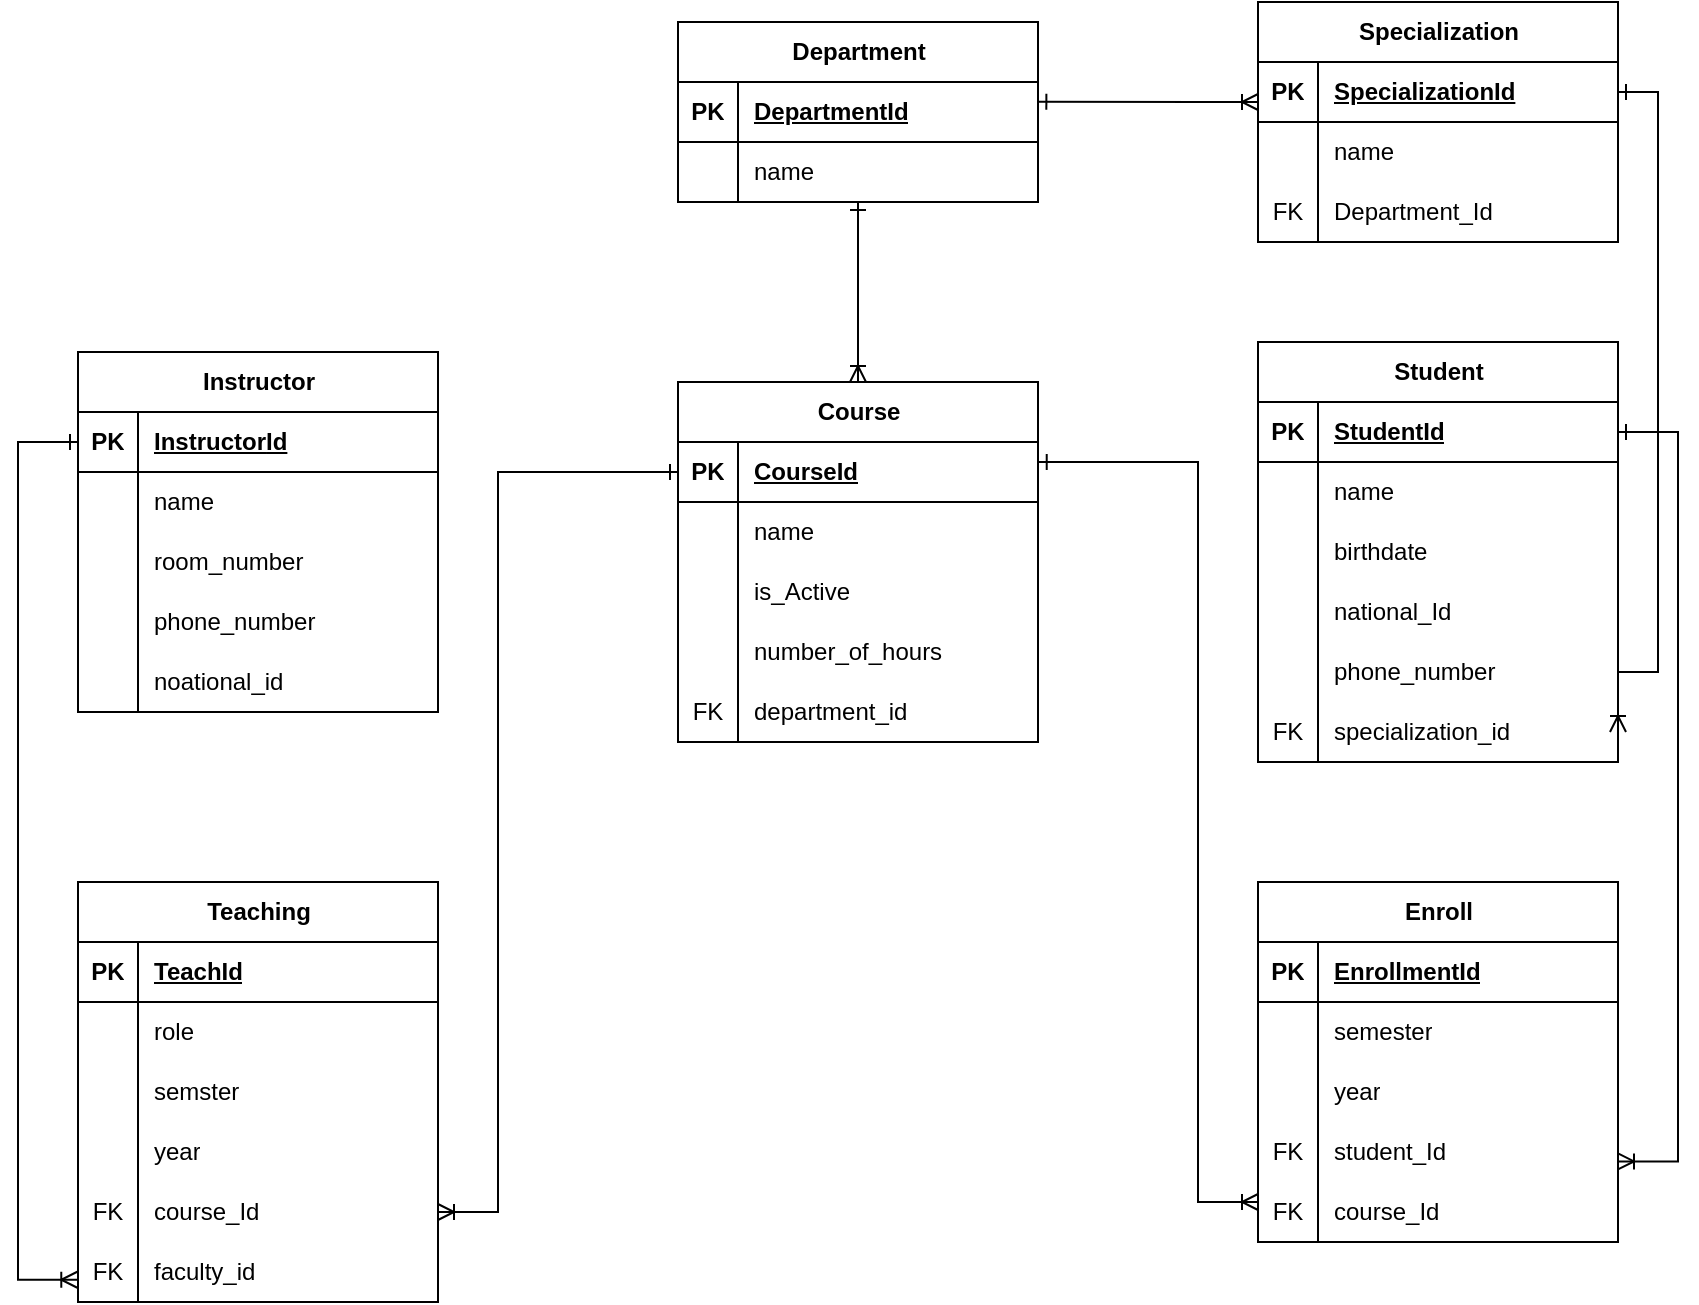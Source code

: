 <mxfile version="27.0.5">
  <diagram name="Page-1" id="rBROkAi0vfyYqYBS2A8p">
    <mxGraphModel dx="1216" dy="671" grid="1" gridSize="10" guides="1" tooltips="1" connect="1" arrows="1" fold="1" page="1" pageScale="1" pageWidth="850" pageHeight="1100" math="0" shadow="0">
      <root>
        <mxCell id="0" />
        <mxCell id="1" parent="0" />
        <mxCell id="4ojgtLmNH4YcGo_F7KrL-88" style="edgeStyle=orthogonalEdgeStyle;rounded=0;orthogonalLoop=1;jettySize=auto;html=1;endArrow=ERoneToMany;endFill=0;startArrow=ERone;startFill=0;exitX=1.002;exitY=0.333;exitDx=0;exitDy=0;exitPerimeter=0;" parent="1" source="4ojgtLmNH4YcGo_F7KrL-8" target="4ojgtLmNH4YcGo_F7KrL-84" edge="1">
          <mxGeometry relative="1" as="geometry">
            <Array as="points">
              <mxPoint x="600" y="340" />
              <mxPoint x="600" y="710" />
            </Array>
          </mxGeometry>
        </mxCell>
        <mxCell id="4ojgtLmNH4YcGo_F7KrL-7" value="Course" style="shape=table;startSize=30;container=1;collapsible=1;childLayout=tableLayout;fixedRows=1;rowLines=0;fontStyle=1;align=center;resizeLast=1;html=1;" parent="1" vertex="1">
          <mxGeometry x="340" y="300" width="180" height="180" as="geometry" />
        </mxCell>
        <mxCell id="4ojgtLmNH4YcGo_F7KrL-8" value="" style="shape=tableRow;horizontal=0;startSize=0;swimlaneHead=0;swimlaneBody=0;fillColor=none;collapsible=0;dropTarget=0;points=[[0,0.5],[1,0.5]];portConstraint=eastwest;top=0;left=0;right=0;bottom=1;" parent="4ojgtLmNH4YcGo_F7KrL-7" vertex="1">
          <mxGeometry y="30" width="180" height="30" as="geometry" />
        </mxCell>
        <mxCell id="4ojgtLmNH4YcGo_F7KrL-9" value="PK" style="shape=partialRectangle;connectable=0;fillColor=none;top=0;left=0;bottom=0;right=0;fontStyle=1;overflow=hidden;whiteSpace=wrap;html=1;" parent="4ojgtLmNH4YcGo_F7KrL-8" vertex="1">
          <mxGeometry width="30" height="30" as="geometry">
            <mxRectangle width="30" height="30" as="alternateBounds" />
          </mxGeometry>
        </mxCell>
        <mxCell id="4ojgtLmNH4YcGo_F7KrL-10" value="CourseId" style="shape=partialRectangle;connectable=0;fillColor=none;top=0;left=0;bottom=0;right=0;align=left;spacingLeft=6;fontStyle=5;overflow=hidden;whiteSpace=wrap;html=1;" parent="4ojgtLmNH4YcGo_F7KrL-8" vertex="1">
          <mxGeometry x="30" width="150" height="30" as="geometry">
            <mxRectangle width="150" height="30" as="alternateBounds" />
          </mxGeometry>
        </mxCell>
        <mxCell id="4ojgtLmNH4YcGo_F7KrL-11" value="" style="shape=tableRow;horizontal=0;startSize=0;swimlaneHead=0;swimlaneBody=0;fillColor=none;collapsible=0;dropTarget=0;points=[[0,0.5],[1,0.5]];portConstraint=eastwest;top=0;left=0;right=0;bottom=0;" parent="4ojgtLmNH4YcGo_F7KrL-7" vertex="1">
          <mxGeometry y="60" width="180" height="30" as="geometry" />
        </mxCell>
        <mxCell id="4ojgtLmNH4YcGo_F7KrL-12" value="" style="shape=partialRectangle;connectable=0;fillColor=none;top=0;left=0;bottom=0;right=0;editable=1;overflow=hidden;whiteSpace=wrap;html=1;" parent="4ojgtLmNH4YcGo_F7KrL-11" vertex="1">
          <mxGeometry width="30" height="30" as="geometry">
            <mxRectangle width="30" height="30" as="alternateBounds" />
          </mxGeometry>
        </mxCell>
        <mxCell id="4ojgtLmNH4YcGo_F7KrL-13" value="name" style="shape=partialRectangle;connectable=0;fillColor=none;top=0;left=0;bottom=0;right=0;align=left;spacingLeft=6;overflow=hidden;whiteSpace=wrap;html=1;" parent="4ojgtLmNH4YcGo_F7KrL-11" vertex="1">
          <mxGeometry x="30" width="150" height="30" as="geometry">
            <mxRectangle width="150" height="30" as="alternateBounds" />
          </mxGeometry>
        </mxCell>
        <mxCell id="4ojgtLmNH4YcGo_F7KrL-14" value="" style="shape=tableRow;horizontal=0;startSize=0;swimlaneHead=0;swimlaneBody=0;fillColor=none;collapsible=0;dropTarget=0;points=[[0,0.5],[1,0.5]];portConstraint=eastwest;top=0;left=0;right=0;bottom=0;" parent="4ojgtLmNH4YcGo_F7KrL-7" vertex="1">
          <mxGeometry y="90" width="180" height="30" as="geometry" />
        </mxCell>
        <mxCell id="4ojgtLmNH4YcGo_F7KrL-15" value="" style="shape=partialRectangle;connectable=0;fillColor=none;top=0;left=0;bottom=0;right=0;editable=1;overflow=hidden;whiteSpace=wrap;html=1;" parent="4ojgtLmNH4YcGo_F7KrL-14" vertex="1">
          <mxGeometry width="30" height="30" as="geometry">
            <mxRectangle width="30" height="30" as="alternateBounds" />
          </mxGeometry>
        </mxCell>
        <mxCell id="4ojgtLmNH4YcGo_F7KrL-16" value="is_Active" style="shape=partialRectangle;connectable=0;fillColor=none;top=0;left=0;bottom=0;right=0;align=left;spacingLeft=6;overflow=hidden;whiteSpace=wrap;html=1;" parent="4ojgtLmNH4YcGo_F7KrL-14" vertex="1">
          <mxGeometry x="30" width="150" height="30" as="geometry">
            <mxRectangle width="150" height="30" as="alternateBounds" />
          </mxGeometry>
        </mxCell>
        <mxCell id="4ojgtLmNH4YcGo_F7KrL-17" value="" style="shape=tableRow;horizontal=0;startSize=0;swimlaneHead=0;swimlaneBody=0;fillColor=none;collapsible=0;dropTarget=0;points=[[0,0.5],[1,0.5]];portConstraint=eastwest;top=0;left=0;right=0;bottom=0;" parent="4ojgtLmNH4YcGo_F7KrL-7" vertex="1">
          <mxGeometry y="120" width="180" height="30" as="geometry" />
        </mxCell>
        <mxCell id="4ojgtLmNH4YcGo_F7KrL-18" value="" style="shape=partialRectangle;connectable=0;fillColor=none;top=0;left=0;bottom=0;right=0;editable=1;overflow=hidden;whiteSpace=wrap;html=1;" parent="4ojgtLmNH4YcGo_F7KrL-17" vertex="1">
          <mxGeometry width="30" height="30" as="geometry">
            <mxRectangle width="30" height="30" as="alternateBounds" />
          </mxGeometry>
        </mxCell>
        <mxCell id="4ojgtLmNH4YcGo_F7KrL-19" value="number_of_hours" style="shape=partialRectangle;connectable=0;fillColor=none;top=0;left=0;bottom=0;right=0;align=left;spacingLeft=6;overflow=hidden;whiteSpace=wrap;html=1;" parent="4ojgtLmNH4YcGo_F7KrL-17" vertex="1">
          <mxGeometry x="30" width="150" height="30" as="geometry">
            <mxRectangle width="150" height="30" as="alternateBounds" />
          </mxGeometry>
        </mxCell>
        <mxCell id="oWn5h-7IhI1MMoEoJHna-1" value="" style="shape=tableRow;horizontal=0;startSize=0;swimlaneHead=0;swimlaneBody=0;fillColor=none;collapsible=0;dropTarget=0;points=[[0,0.5],[1,0.5]];portConstraint=eastwest;top=0;left=0;right=0;bottom=0;" parent="4ojgtLmNH4YcGo_F7KrL-7" vertex="1">
          <mxGeometry y="150" width="180" height="30" as="geometry" />
        </mxCell>
        <mxCell id="oWn5h-7IhI1MMoEoJHna-2" value="FK" style="shape=partialRectangle;connectable=0;fillColor=none;top=0;left=0;bottom=0;right=0;editable=1;overflow=hidden;whiteSpace=wrap;html=1;" parent="oWn5h-7IhI1MMoEoJHna-1" vertex="1">
          <mxGeometry width="30" height="30" as="geometry">
            <mxRectangle width="30" height="30" as="alternateBounds" />
          </mxGeometry>
        </mxCell>
        <mxCell id="oWn5h-7IhI1MMoEoJHna-3" value="department_id" style="shape=partialRectangle;connectable=0;fillColor=none;top=0;left=0;bottom=0;right=0;align=left;spacingLeft=6;overflow=hidden;whiteSpace=wrap;html=1;" parent="oWn5h-7IhI1MMoEoJHna-1" vertex="1">
          <mxGeometry x="30" width="150" height="30" as="geometry">
            <mxRectangle width="150" height="30" as="alternateBounds" />
          </mxGeometry>
        </mxCell>
        <mxCell id="4ojgtLmNH4YcGo_F7KrL-33" value="Student" style="shape=table;startSize=30;container=1;collapsible=1;childLayout=tableLayout;fixedRows=1;rowLines=0;fontStyle=1;align=center;resizeLast=1;html=1;" parent="1" vertex="1">
          <mxGeometry x="630" y="280" width="180" height="210" as="geometry">
            <mxRectangle x="630" y="280" width="80" height="30" as="alternateBounds" />
          </mxGeometry>
        </mxCell>
        <mxCell id="4ojgtLmNH4YcGo_F7KrL-34" value="" style="shape=tableRow;horizontal=0;startSize=0;swimlaneHead=0;swimlaneBody=0;fillColor=none;collapsible=0;dropTarget=0;points=[[0,0.5],[1,0.5]];portConstraint=eastwest;top=0;left=0;right=0;bottom=1;" parent="4ojgtLmNH4YcGo_F7KrL-33" vertex="1">
          <mxGeometry y="30" width="180" height="30" as="geometry" />
        </mxCell>
        <mxCell id="4ojgtLmNH4YcGo_F7KrL-35" value="PK" style="shape=partialRectangle;connectable=0;fillColor=none;top=0;left=0;bottom=0;right=0;fontStyle=1;overflow=hidden;whiteSpace=wrap;html=1;" parent="4ojgtLmNH4YcGo_F7KrL-34" vertex="1">
          <mxGeometry width="30" height="30" as="geometry">
            <mxRectangle width="30" height="30" as="alternateBounds" />
          </mxGeometry>
        </mxCell>
        <mxCell id="4ojgtLmNH4YcGo_F7KrL-36" value="StudentId" style="shape=partialRectangle;connectable=0;fillColor=none;top=0;left=0;bottom=0;right=0;align=left;spacingLeft=6;fontStyle=5;overflow=hidden;whiteSpace=wrap;html=1;" parent="4ojgtLmNH4YcGo_F7KrL-34" vertex="1">
          <mxGeometry x="30" width="150" height="30" as="geometry">
            <mxRectangle width="150" height="30" as="alternateBounds" />
          </mxGeometry>
        </mxCell>
        <mxCell id="4ojgtLmNH4YcGo_F7KrL-37" value="" style="shape=tableRow;horizontal=0;startSize=0;swimlaneHead=0;swimlaneBody=0;fillColor=none;collapsible=0;dropTarget=0;points=[[0,0.5],[1,0.5]];portConstraint=eastwest;top=0;left=0;right=0;bottom=0;" parent="4ojgtLmNH4YcGo_F7KrL-33" vertex="1">
          <mxGeometry y="60" width="180" height="30" as="geometry" />
        </mxCell>
        <mxCell id="4ojgtLmNH4YcGo_F7KrL-38" value="" style="shape=partialRectangle;connectable=0;fillColor=none;top=0;left=0;bottom=0;right=0;editable=1;overflow=hidden;whiteSpace=wrap;html=1;" parent="4ojgtLmNH4YcGo_F7KrL-37" vertex="1">
          <mxGeometry width="30" height="30" as="geometry">
            <mxRectangle width="30" height="30" as="alternateBounds" />
          </mxGeometry>
        </mxCell>
        <mxCell id="4ojgtLmNH4YcGo_F7KrL-39" value="name" style="shape=partialRectangle;connectable=0;fillColor=none;top=0;left=0;bottom=0;right=0;align=left;spacingLeft=6;overflow=hidden;whiteSpace=wrap;html=1;" parent="4ojgtLmNH4YcGo_F7KrL-37" vertex="1">
          <mxGeometry x="30" width="150" height="30" as="geometry">
            <mxRectangle width="150" height="30" as="alternateBounds" />
          </mxGeometry>
        </mxCell>
        <mxCell id="4ojgtLmNH4YcGo_F7KrL-40" value="" style="shape=tableRow;horizontal=0;startSize=0;swimlaneHead=0;swimlaneBody=0;fillColor=none;collapsible=0;dropTarget=0;points=[[0,0.5],[1,0.5]];portConstraint=eastwest;top=0;left=0;right=0;bottom=0;" parent="4ojgtLmNH4YcGo_F7KrL-33" vertex="1">
          <mxGeometry y="90" width="180" height="30" as="geometry" />
        </mxCell>
        <mxCell id="4ojgtLmNH4YcGo_F7KrL-41" value="" style="shape=partialRectangle;connectable=0;fillColor=none;top=0;left=0;bottom=0;right=0;editable=1;overflow=hidden;whiteSpace=wrap;html=1;" parent="4ojgtLmNH4YcGo_F7KrL-40" vertex="1">
          <mxGeometry width="30" height="30" as="geometry">
            <mxRectangle width="30" height="30" as="alternateBounds" />
          </mxGeometry>
        </mxCell>
        <mxCell id="4ojgtLmNH4YcGo_F7KrL-42" value="birthdate" style="shape=partialRectangle;connectable=0;fillColor=none;top=0;left=0;bottom=0;right=0;align=left;spacingLeft=6;overflow=hidden;whiteSpace=wrap;html=1;" parent="4ojgtLmNH4YcGo_F7KrL-40" vertex="1">
          <mxGeometry x="30" width="150" height="30" as="geometry">
            <mxRectangle width="150" height="30" as="alternateBounds" />
          </mxGeometry>
        </mxCell>
        <mxCell id="4ojgtLmNH4YcGo_F7KrL-43" value="" style="shape=tableRow;horizontal=0;startSize=0;swimlaneHead=0;swimlaneBody=0;fillColor=none;collapsible=0;dropTarget=0;points=[[0,0.5],[1,0.5]];portConstraint=eastwest;top=0;left=0;right=0;bottom=0;" parent="4ojgtLmNH4YcGo_F7KrL-33" vertex="1">
          <mxGeometry y="120" width="180" height="30" as="geometry" />
        </mxCell>
        <mxCell id="4ojgtLmNH4YcGo_F7KrL-44" value="" style="shape=partialRectangle;connectable=0;fillColor=none;top=0;left=0;bottom=0;right=0;editable=1;overflow=hidden;whiteSpace=wrap;html=1;" parent="4ojgtLmNH4YcGo_F7KrL-43" vertex="1">
          <mxGeometry width="30" height="30" as="geometry">
            <mxRectangle width="30" height="30" as="alternateBounds" />
          </mxGeometry>
        </mxCell>
        <mxCell id="4ojgtLmNH4YcGo_F7KrL-45" value="national_Id" style="shape=partialRectangle;connectable=0;fillColor=none;top=0;left=0;bottom=0;right=0;align=left;spacingLeft=6;overflow=hidden;whiteSpace=wrap;html=1;" parent="4ojgtLmNH4YcGo_F7KrL-43" vertex="1">
          <mxGeometry x="30" width="150" height="30" as="geometry">
            <mxRectangle width="150" height="30" as="alternateBounds" />
          </mxGeometry>
        </mxCell>
        <mxCell id="ZFpJympEPfWWFTOHc6w8-4" value="" style="shape=tableRow;horizontal=0;startSize=0;swimlaneHead=0;swimlaneBody=0;fillColor=none;collapsible=0;dropTarget=0;points=[[0,0.5],[1,0.5]];portConstraint=eastwest;top=0;left=0;right=0;bottom=0;" vertex="1" parent="4ojgtLmNH4YcGo_F7KrL-33">
          <mxGeometry y="150" width="180" height="30" as="geometry" />
        </mxCell>
        <mxCell id="ZFpJympEPfWWFTOHc6w8-5" value="" style="shape=partialRectangle;connectable=0;fillColor=none;top=0;left=0;bottom=0;right=0;editable=1;overflow=hidden;whiteSpace=wrap;html=1;" vertex="1" parent="ZFpJympEPfWWFTOHc6w8-4">
          <mxGeometry width="30" height="30" as="geometry">
            <mxRectangle width="30" height="30" as="alternateBounds" />
          </mxGeometry>
        </mxCell>
        <mxCell id="ZFpJympEPfWWFTOHc6w8-6" value="phone_number" style="shape=partialRectangle;connectable=0;fillColor=none;top=0;left=0;bottom=0;right=0;align=left;spacingLeft=6;overflow=hidden;whiteSpace=wrap;html=1;" vertex="1" parent="ZFpJympEPfWWFTOHc6w8-4">
          <mxGeometry x="30" width="150" height="30" as="geometry">
            <mxRectangle width="150" height="30" as="alternateBounds" />
          </mxGeometry>
        </mxCell>
        <mxCell id="4ojgtLmNH4YcGo_F7KrL-108" value="" style="shape=tableRow;horizontal=0;startSize=0;swimlaneHead=0;swimlaneBody=0;fillColor=none;collapsible=0;dropTarget=0;points=[[0,0.5],[1,0.5]];portConstraint=eastwest;top=0;left=0;right=0;bottom=0;" parent="4ojgtLmNH4YcGo_F7KrL-33" vertex="1">
          <mxGeometry y="180" width="180" height="30" as="geometry" />
        </mxCell>
        <mxCell id="4ojgtLmNH4YcGo_F7KrL-109" value="FK" style="shape=partialRectangle;connectable=0;fillColor=none;top=0;left=0;bottom=0;right=0;editable=1;overflow=hidden;whiteSpace=wrap;html=1;" parent="4ojgtLmNH4YcGo_F7KrL-108" vertex="1">
          <mxGeometry width="30" height="30" as="geometry">
            <mxRectangle width="30" height="30" as="alternateBounds" />
          </mxGeometry>
        </mxCell>
        <mxCell id="4ojgtLmNH4YcGo_F7KrL-110" value="specialization_id" style="shape=partialRectangle;connectable=0;fillColor=none;top=0;left=0;bottom=0;right=0;align=left;spacingLeft=6;overflow=hidden;whiteSpace=wrap;html=1;" parent="4ojgtLmNH4YcGo_F7KrL-108" vertex="1">
          <mxGeometry x="30" width="150" height="30" as="geometry">
            <mxRectangle width="150" height="30" as="alternateBounds" />
          </mxGeometry>
        </mxCell>
        <mxCell id="4ojgtLmNH4YcGo_F7KrL-72" style="edgeStyle=orthogonalEdgeStyle;rounded=0;orthogonalLoop=1;jettySize=auto;html=1;entryX=0.5;entryY=0;entryDx=0;entryDy=0;startArrow=ERone;startFill=0;endArrow=ERoneToMany;endFill=0;" parent="1" source="4ojgtLmNH4YcGo_F7KrL-46" target="4ojgtLmNH4YcGo_F7KrL-7" edge="1">
          <mxGeometry relative="1" as="geometry" />
        </mxCell>
        <mxCell id="4ojgtLmNH4YcGo_F7KrL-46" value="Department" style="shape=table;startSize=30;container=1;collapsible=1;childLayout=tableLayout;fixedRows=1;rowLines=0;fontStyle=1;align=center;resizeLast=1;html=1;" parent="1" vertex="1">
          <mxGeometry x="340" y="120" width="180" height="90" as="geometry" />
        </mxCell>
        <mxCell id="4ojgtLmNH4YcGo_F7KrL-47" value="" style="shape=tableRow;horizontal=0;startSize=0;swimlaneHead=0;swimlaneBody=0;fillColor=none;collapsible=0;dropTarget=0;points=[[0,0.5],[1,0.5]];portConstraint=eastwest;top=0;left=0;right=0;bottom=1;" parent="4ojgtLmNH4YcGo_F7KrL-46" vertex="1">
          <mxGeometry y="30" width="180" height="30" as="geometry" />
        </mxCell>
        <mxCell id="4ojgtLmNH4YcGo_F7KrL-48" value="PK" style="shape=partialRectangle;connectable=0;fillColor=none;top=0;left=0;bottom=0;right=0;fontStyle=1;overflow=hidden;whiteSpace=wrap;html=1;" parent="4ojgtLmNH4YcGo_F7KrL-47" vertex="1">
          <mxGeometry width="30" height="30" as="geometry">
            <mxRectangle width="30" height="30" as="alternateBounds" />
          </mxGeometry>
        </mxCell>
        <mxCell id="4ojgtLmNH4YcGo_F7KrL-49" value="DepartmentId" style="shape=partialRectangle;connectable=0;fillColor=none;top=0;left=0;bottom=0;right=0;align=left;spacingLeft=6;fontStyle=5;overflow=hidden;whiteSpace=wrap;html=1;" parent="4ojgtLmNH4YcGo_F7KrL-47" vertex="1">
          <mxGeometry x="30" width="150" height="30" as="geometry">
            <mxRectangle width="150" height="30" as="alternateBounds" />
          </mxGeometry>
        </mxCell>
        <mxCell id="4ojgtLmNH4YcGo_F7KrL-50" value="" style="shape=tableRow;horizontal=0;startSize=0;swimlaneHead=0;swimlaneBody=0;fillColor=none;collapsible=0;dropTarget=0;points=[[0,0.5],[1,0.5]];portConstraint=eastwest;top=0;left=0;right=0;bottom=0;" parent="4ojgtLmNH4YcGo_F7KrL-46" vertex="1">
          <mxGeometry y="60" width="180" height="30" as="geometry" />
        </mxCell>
        <mxCell id="4ojgtLmNH4YcGo_F7KrL-51" value="" style="shape=partialRectangle;connectable=0;fillColor=none;top=0;left=0;bottom=0;right=0;editable=1;overflow=hidden;whiteSpace=wrap;html=1;" parent="4ojgtLmNH4YcGo_F7KrL-50" vertex="1">
          <mxGeometry width="30" height="30" as="geometry">
            <mxRectangle width="30" height="30" as="alternateBounds" />
          </mxGeometry>
        </mxCell>
        <mxCell id="4ojgtLmNH4YcGo_F7KrL-52" value="name" style="shape=partialRectangle;connectable=0;fillColor=none;top=0;left=0;bottom=0;right=0;align=left;spacingLeft=6;overflow=hidden;whiteSpace=wrap;html=1;" parent="4ojgtLmNH4YcGo_F7KrL-50" vertex="1">
          <mxGeometry x="30" width="150" height="30" as="geometry">
            <mxRectangle width="150" height="30" as="alternateBounds" />
          </mxGeometry>
        </mxCell>
        <mxCell id="4ojgtLmNH4YcGo_F7KrL-74" value="Enroll" style="shape=table;startSize=30;container=1;collapsible=1;childLayout=tableLayout;fixedRows=1;rowLines=0;fontStyle=1;align=center;resizeLast=1;html=1;" parent="1" vertex="1">
          <mxGeometry x="630" y="550" width="180" height="180" as="geometry" />
        </mxCell>
        <mxCell id="4ojgtLmNH4YcGo_F7KrL-75" value="" style="shape=tableRow;horizontal=0;startSize=0;swimlaneHead=0;swimlaneBody=0;fillColor=none;collapsible=0;dropTarget=0;points=[[0,0.5],[1,0.5]];portConstraint=eastwest;top=0;left=0;right=0;bottom=1;" parent="4ojgtLmNH4YcGo_F7KrL-74" vertex="1">
          <mxGeometry y="30" width="180" height="30" as="geometry" />
        </mxCell>
        <mxCell id="4ojgtLmNH4YcGo_F7KrL-76" value="PK" style="shape=partialRectangle;connectable=0;fillColor=none;top=0;left=0;bottom=0;right=0;fontStyle=1;overflow=hidden;whiteSpace=wrap;html=1;" parent="4ojgtLmNH4YcGo_F7KrL-75" vertex="1">
          <mxGeometry width="30" height="30" as="geometry">
            <mxRectangle width="30" height="30" as="alternateBounds" />
          </mxGeometry>
        </mxCell>
        <mxCell id="4ojgtLmNH4YcGo_F7KrL-77" value="EnrollmentId" style="shape=partialRectangle;connectable=0;fillColor=none;top=0;left=0;bottom=0;right=0;align=left;spacingLeft=6;fontStyle=5;overflow=hidden;whiteSpace=wrap;html=1;" parent="4ojgtLmNH4YcGo_F7KrL-75" vertex="1">
          <mxGeometry x="30" width="150" height="30" as="geometry">
            <mxRectangle width="150" height="30" as="alternateBounds" />
          </mxGeometry>
        </mxCell>
        <mxCell id="4ojgtLmNH4YcGo_F7KrL-151" value="" style="shape=tableRow;horizontal=0;startSize=0;swimlaneHead=0;swimlaneBody=0;fillColor=none;collapsible=0;dropTarget=0;points=[[0,0.5],[1,0.5]];portConstraint=eastwest;top=0;left=0;right=0;bottom=0;" parent="4ojgtLmNH4YcGo_F7KrL-74" vertex="1">
          <mxGeometry y="60" width="180" height="30" as="geometry" />
        </mxCell>
        <mxCell id="4ojgtLmNH4YcGo_F7KrL-152" value="" style="shape=partialRectangle;connectable=0;fillColor=none;top=0;left=0;bottom=0;right=0;editable=1;overflow=hidden;whiteSpace=wrap;html=1;" parent="4ojgtLmNH4YcGo_F7KrL-151" vertex="1">
          <mxGeometry width="30" height="30" as="geometry">
            <mxRectangle width="30" height="30" as="alternateBounds" />
          </mxGeometry>
        </mxCell>
        <mxCell id="4ojgtLmNH4YcGo_F7KrL-153" value="semester" style="shape=partialRectangle;connectable=0;fillColor=none;top=0;left=0;bottom=0;right=0;align=left;spacingLeft=6;overflow=hidden;whiteSpace=wrap;html=1;" parent="4ojgtLmNH4YcGo_F7KrL-151" vertex="1">
          <mxGeometry x="30" width="150" height="30" as="geometry">
            <mxRectangle width="150" height="30" as="alternateBounds" />
          </mxGeometry>
        </mxCell>
        <mxCell id="4ojgtLmNH4YcGo_F7KrL-154" value="" style="shape=tableRow;horizontal=0;startSize=0;swimlaneHead=0;swimlaneBody=0;fillColor=none;collapsible=0;dropTarget=0;points=[[0,0.5],[1,0.5]];portConstraint=eastwest;top=0;left=0;right=0;bottom=0;" parent="4ojgtLmNH4YcGo_F7KrL-74" vertex="1">
          <mxGeometry y="90" width="180" height="30" as="geometry" />
        </mxCell>
        <mxCell id="4ojgtLmNH4YcGo_F7KrL-155" value="" style="shape=partialRectangle;connectable=0;fillColor=none;top=0;left=0;bottom=0;right=0;editable=1;overflow=hidden;whiteSpace=wrap;html=1;" parent="4ojgtLmNH4YcGo_F7KrL-154" vertex="1">
          <mxGeometry width="30" height="30" as="geometry">
            <mxRectangle width="30" height="30" as="alternateBounds" />
          </mxGeometry>
        </mxCell>
        <mxCell id="4ojgtLmNH4YcGo_F7KrL-156" value="year" style="shape=partialRectangle;connectable=0;fillColor=none;top=0;left=0;bottom=0;right=0;align=left;spacingLeft=6;overflow=hidden;whiteSpace=wrap;html=1;" parent="4ojgtLmNH4YcGo_F7KrL-154" vertex="1">
          <mxGeometry x="30" width="150" height="30" as="geometry">
            <mxRectangle width="150" height="30" as="alternateBounds" />
          </mxGeometry>
        </mxCell>
        <mxCell id="4ojgtLmNH4YcGo_F7KrL-81" value="" style="shape=tableRow;horizontal=0;startSize=0;swimlaneHead=0;swimlaneBody=0;fillColor=none;collapsible=0;dropTarget=0;points=[[0,0.5],[1,0.5]];portConstraint=eastwest;top=0;left=0;right=0;bottom=0;" parent="4ojgtLmNH4YcGo_F7KrL-74" vertex="1">
          <mxGeometry y="120" width="180" height="30" as="geometry" />
        </mxCell>
        <mxCell id="4ojgtLmNH4YcGo_F7KrL-82" value="FK" style="shape=partialRectangle;connectable=0;fillColor=none;top=0;left=0;bottom=0;right=0;editable=1;overflow=hidden;whiteSpace=wrap;html=1;" parent="4ojgtLmNH4YcGo_F7KrL-81" vertex="1">
          <mxGeometry width="30" height="30" as="geometry">
            <mxRectangle width="30" height="30" as="alternateBounds" />
          </mxGeometry>
        </mxCell>
        <mxCell id="4ojgtLmNH4YcGo_F7KrL-83" value="student_Id" style="shape=partialRectangle;connectable=0;fillColor=none;top=0;left=0;bottom=0;right=0;align=left;spacingLeft=6;overflow=hidden;whiteSpace=wrap;html=1;" parent="4ojgtLmNH4YcGo_F7KrL-81" vertex="1">
          <mxGeometry x="30" width="150" height="30" as="geometry">
            <mxRectangle width="150" height="30" as="alternateBounds" />
          </mxGeometry>
        </mxCell>
        <mxCell id="4ojgtLmNH4YcGo_F7KrL-84" value="" style="shape=tableRow;horizontal=0;startSize=0;swimlaneHead=0;swimlaneBody=0;fillColor=none;collapsible=0;dropTarget=0;points=[[0,0.5],[1,0.5]];portConstraint=eastwest;top=0;left=0;right=0;bottom=0;" parent="4ojgtLmNH4YcGo_F7KrL-74" vertex="1">
          <mxGeometry y="150" width="180" height="30" as="geometry" />
        </mxCell>
        <mxCell id="4ojgtLmNH4YcGo_F7KrL-85" value="FK" style="shape=partialRectangle;connectable=0;fillColor=none;top=0;left=0;bottom=0;right=0;editable=1;overflow=hidden;whiteSpace=wrap;html=1;" parent="4ojgtLmNH4YcGo_F7KrL-84" vertex="1">
          <mxGeometry width="30" height="30" as="geometry">
            <mxRectangle width="30" height="30" as="alternateBounds" />
          </mxGeometry>
        </mxCell>
        <mxCell id="4ojgtLmNH4YcGo_F7KrL-86" value="course_Id" style="shape=partialRectangle;connectable=0;fillColor=none;top=0;left=0;bottom=0;right=0;align=left;spacingLeft=6;overflow=hidden;whiteSpace=wrap;html=1;" parent="4ojgtLmNH4YcGo_F7KrL-84" vertex="1">
          <mxGeometry x="30" width="150" height="30" as="geometry">
            <mxRectangle width="150" height="30" as="alternateBounds" />
          </mxGeometry>
        </mxCell>
        <mxCell id="4ojgtLmNH4YcGo_F7KrL-87" style="edgeStyle=orthogonalEdgeStyle;rounded=0;orthogonalLoop=1;jettySize=auto;html=1;endArrow=ERoneToMany;endFill=0;startArrow=ERone;startFill=0;exitX=1;exitY=0.5;exitDx=0;exitDy=0;entryX=1;entryY=0.657;entryDx=0;entryDy=0;entryPerimeter=0;" parent="1" source="4ojgtLmNH4YcGo_F7KrL-34" target="4ojgtLmNH4YcGo_F7KrL-81" edge="1">
          <mxGeometry relative="1" as="geometry">
            <mxPoint x="840" y="360" as="sourcePoint" />
            <mxPoint x="680" y="680" as="targetPoint" />
            <Array as="points">
              <mxPoint x="840" y="325" />
              <mxPoint x="840" y="690" />
            </Array>
          </mxGeometry>
        </mxCell>
        <mxCell id="4ojgtLmNH4YcGo_F7KrL-103" style="edgeStyle=orthogonalEdgeStyle;rounded=0;orthogonalLoop=1;jettySize=auto;html=1;entryX=0;entryY=0.5;entryDx=0;entryDy=0;endArrow=ERone;endFill=0;startArrow=ERoneToMany;startFill=0;exitX=1;exitY=0.5;exitDx=0;exitDy=0;" parent="1" source="4ojgtLmNH4YcGo_F7KrL-93" target="4ojgtLmNH4YcGo_F7KrL-8" edge="1">
          <mxGeometry relative="1" as="geometry">
            <Array as="points">
              <mxPoint x="250" y="715" />
              <mxPoint x="250" y="345" />
            </Array>
          </mxGeometry>
        </mxCell>
        <mxCell id="4ojgtLmNH4YcGo_F7KrL-89" value="Teaching" style="shape=table;startSize=30;container=1;collapsible=1;childLayout=tableLayout;fixedRows=1;rowLines=0;fontStyle=1;align=center;resizeLast=1;html=1;" parent="1" vertex="1">
          <mxGeometry x="40" y="550" width="180" height="210" as="geometry" />
        </mxCell>
        <mxCell id="4ojgtLmNH4YcGo_F7KrL-90" value="" style="shape=tableRow;horizontal=0;startSize=0;swimlaneHead=0;swimlaneBody=0;fillColor=none;collapsible=0;dropTarget=0;points=[[0,0.5],[1,0.5]];portConstraint=eastwest;top=0;left=0;right=0;bottom=1;" parent="4ojgtLmNH4YcGo_F7KrL-89" vertex="1">
          <mxGeometry y="30" width="180" height="30" as="geometry" />
        </mxCell>
        <mxCell id="4ojgtLmNH4YcGo_F7KrL-91" value="PK" style="shape=partialRectangle;connectable=0;fillColor=none;top=0;left=0;bottom=0;right=0;fontStyle=1;overflow=hidden;whiteSpace=wrap;html=1;" parent="4ojgtLmNH4YcGo_F7KrL-90" vertex="1">
          <mxGeometry width="30" height="30" as="geometry">
            <mxRectangle width="30" height="30" as="alternateBounds" />
          </mxGeometry>
        </mxCell>
        <mxCell id="4ojgtLmNH4YcGo_F7KrL-92" value="TeachId" style="shape=partialRectangle;connectable=0;fillColor=none;top=0;left=0;bottom=0;right=0;align=left;spacingLeft=6;fontStyle=5;overflow=hidden;whiteSpace=wrap;html=1;" parent="4ojgtLmNH4YcGo_F7KrL-90" vertex="1">
          <mxGeometry x="30" width="150" height="30" as="geometry">
            <mxRectangle width="150" height="30" as="alternateBounds" />
          </mxGeometry>
        </mxCell>
        <mxCell id="4ojgtLmNH4YcGo_F7KrL-142" value="" style="shape=tableRow;horizontal=0;startSize=0;swimlaneHead=0;swimlaneBody=0;fillColor=none;collapsible=0;dropTarget=0;points=[[0,0.5],[1,0.5]];portConstraint=eastwest;top=0;left=0;right=0;bottom=0;" parent="4ojgtLmNH4YcGo_F7KrL-89" vertex="1">
          <mxGeometry y="60" width="180" height="30" as="geometry" />
        </mxCell>
        <mxCell id="4ojgtLmNH4YcGo_F7KrL-143" value="" style="shape=partialRectangle;connectable=0;fillColor=none;top=0;left=0;bottom=0;right=0;editable=1;overflow=hidden;whiteSpace=wrap;html=1;" parent="4ojgtLmNH4YcGo_F7KrL-142" vertex="1">
          <mxGeometry width="30" height="30" as="geometry">
            <mxRectangle width="30" height="30" as="alternateBounds" />
          </mxGeometry>
        </mxCell>
        <mxCell id="4ojgtLmNH4YcGo_F7KrL-144" value="role" style="shape=partialRectangle;connectable=0;fillColor=none;top=0;left=0;bottom=0;right=0;align=left;spacingLeft=6;overflow=hidden;whiteSpace=wrap;html=1;" parent="4ojgtLmNH4YcGo_F7KrL-142" vertex="1">
          <mxGeometry x="30" width="150" height="30" as="geometry">
            <mxRectangle width="150" height="30" as="alternateBounds" />
          </mxGeometry>
        </mxCell>
        <mxCell id="4ojgtLmNH4YcGo_F7KrL-145" value="" style="shape=tableRow;horizontal=0;startSize=0;swimlaneHead=0;swimlaneBody=0;fillColor=none;collapsible=0;dropTarget=0;points=[[0,0.5],[1,0.5]];portConstraint=eastwest;top=0;left=0;right=0;bottom=0;" parent="4ojgtLmNH4YcGo_F7KrL-89" vertex="1">
          <mxGeometry y="90" width="180" height="30" as="geometry" />
        </mxCell>
        <mxCell id="4ojgtLmNH4YcGo_F7KrL-146" value="" style="shape=partialRectangle;connectable=0;fillColor=none;top=0;left=0;bottom=0;right=0;editable=1;overflow=hidden;whiteSpace=wrap;html=1;" parent="4ojgtLmNH4YcGo_F7KrL-145" vertex="1">
          <mxGeometry width="30" height="30" as="geometry">
            <mxRectangle width="30" height="30" as="alternateBounds" />
          </mxGeometry>
        </mxCell>
        <mxCell id="4ojgtLmNH4YcGo_F7KrL-147" value="semster" style="shape=partialRectangle;connectable=0;fillColor=none;top=0;left=0;bottom=0;right=0;align=left;spacingLeft=6;overflow=hidden;whiteSpace=wrap;html=1;" parent="4ojgtLmNH4YcGo_F7KrL-145" vertex="1">
          <mxGeometry x="30" width="150" height="30" as="geometry">
            <mxRectangle width="150" height="30" as="alternateBounds" />
          </mxGeometry>
        </mxCell>
        <mxCell id="4ojgtLmNH4YcGo_F7KrL-148" value="" style="shape=tableRow;horizontal=0;startSize=0;swimlaneHead=0;swimlaneBody=0;fillColor=none;collapsible=0;dropTarget=0;points=[[0,0.5],[1,0.5]];portConstraint=eastwest;top=0;left=0;right=0;bottom=0;" parent="4ojgtLmNH4YcGo_F7KrL-89" vertex="1">
          <mxGeometry y="120" width="180" height="30" as="geometry" />
        </mxCell>
        <mxCell id="4ojgtLmNH4YcGo_F7KrL-149" value="" style="shape=partialRectangle;connectable=0;fillColor=none;top=0;left=0;bottom=0;right=0;editable=1;overflow=hidden;whiteSpace=wrap;html=1;" parent="4ojgtLmNH4YcGo_F7KrL-148" vertex="1">
          <mxGeometry width="30" height="30" as="geometry">
            <mxRectangle width="30" height="30" as="alternateBounds" />
          </mxGeometry>
        </mxCell>
        <mxCell id="4ojgtLmNH4YcGo_F7KrL-150" value="year" style="shape=partialRectangle;connectable=0;fillColor=none;top=0;left=0;bottom=0;right=0;align=left;spacingLeft=6;overflow=hidden;whiteSpace=wrap;html=1;" parent="4ojgtLmNH4YcGo_F7KrL-148" vertex="1">
          <mxGeometry x="30" width="150" height="30" as="geometry">
            <mxRectangle width="150" height="30" as="alternateBounds" />
          </mxGeometry>
        </mxCell>
        <mxCell id="4ojgtLmNH4YcGo_F7KrL-93" value="" style="shape=tableRow;horizontal=0;startSize=0;swimlaneHead=0;swimlaneBody=0;fillColor=none;collapsible=0;dropTarget=0;points=[[0,0.5],[1,0.5]];portConstraint=eastwest;top=0;left=0;right=0;bottom=0;" parent="4ojgtLmNH4YcGo_F7KrL-89" vertex="1">
          <mxGeometry y="150" width="180" height="30" as="geometry" />
        </mxCell>
        <mxCell id="4ojgtLmNH4YcGo_F7KrL-94" value="FK" style="shape=partialRectangle;connectable=0;fillColor=none;top=0;left=0;bottom=0;right=0;editable=1;overflow=hidden;whiteSpace=wrap;html=1;" parent="4ojgtLmNH4YcGo_F7KrL-93" vertex="1">
          <mxGeometry width="30" height="30" as="geometry">
            <mxRectangle width="30" height="30" as="alternateBounds" />
          </mxGeometry>
        </mxCell>
        <mxCell id="4ojgtLmNH4YcGo_F7KrL-95" value="course_Id" style="shape=partialRectangle;connectable=0;fillColor=none;top=0;left=0;bottom=0;right=0;align=left;spacingLeft=6;overflow=hidden;whiteSpace=wrap;html=1;" parent="4ojgtLmNH4YcGo_F7KrL-93" vertex="1">
          <mxGeometry x="30" width="150" height="30" as="geometry">
            <mxRectangle width="150" height="30" as="alternateBounds" />
          </mxGeometry>
        </mxCell>
        <mxCell id="4ojgtLmNH4YcGo_F7KrL-96" value="" style="shape=tableRow;horizontal=0;startSize=0;swimlaneHead=0;swimlaneBody=0;fillColor=none;collapsible=0;dropTarget=0;points=[[0,0.5],[1,0.5]];portConstraint=eastwest;top=0;left=0;right=0;bottom=0;" parent="4ojgtLmNH4YcGo_F7KrL-89" vertex="1">
          <mxGeometry y="180" width="180" height="30" as="geometry" />
        </mxCell>
        <mxCell id="4ojgtLmNH4YcGo_F7KrL-97" value="FK" style="shape=partialRectangle;connectable=0;fillColor=none;top=0;left=0;bottom=0;right=0;editable=1;overflow=hidden;whiteSpace=wrap;html=1;" parent="4ojgtLmNH4YcGo_F7KrL-96" vertex="1">
          <mxGeometry width="30" height="30" as="geometry">
            <mxRectangle width="30" height="30" as="alternateBounds" />
          </mxGeometry>
        </mxCell>
        <mxCell id="4ojgtLmNH4YcGo_F7KrL-98" value="faculty_id" style="shape=partialRectangle;connectable=0;fillColor=none;top=0;left=0;bottom=0;right=0;align=left;spacingLeft=6;overflow=hidden;whiteSpace=wrap;html=1;" parent="4ojgtLmNH4YcGo_F7KrL-96" vertex="1">
          <mxGeometry x="30" width="150" height="30" as="geometry">
            <mxRectangle width="150" height="30" as="alternateBounds" />
          </mxGeometry>
        </mxCell>
        <mxCell id="4ojgtLmNH4YcGo_F7KrL-112" value="Specialization" style="shape=table;startSize=30;container=1;collapsible=1;childLayout=tableLayout;fixedRows=1;rowLines=0;fontStyle=1;align=center;resizeLast=1;html=1;" parent="1" vertex="1">
          <mxGeometry x="630" y="110" width="180" height="120" as="geometry">
            <mxRectangle x="630" y="110" width="110" height="30" as="alternateBounds" />
          </mxGeometry>
        </mxCell>
        <mxCell id="4ojgtLmNH4YcGo_F7KrL-113" value="" style="shape=tableRow;horizontal=0;startSize=0;swimlaneHead=0;swimlaneBody=0;fillColor=none;collapsible=0;dropTarget=0;points=[[0,0.5],[1,0.5]];portConstraint=eastwest;top=0;left=0;right=0;bottom=1;" parent="4ojgtLmNH4YcGo_F7KrL-112" vertex="1">
          <mxGeometry y="30" width="180" height="30" as="geometry" />
        </mxCell>
        <mxCell id="4ojgtLmNH4YcGo_F7KrL-114" value="PK" style="shape=partialRectangle;connectable=0;fillColor=none;top=0;left=0;bottom=0;right=0;fontStyle=1;overflow=hidden;whiteSpace=wrap;html=1;" parent="4ojgtLmNH4YcGo_F7KrL-113" vertex="1">
          <mxGeometry width="30" height="30" as="geometry">
            <mxRectangle width="30" height="30" as="alternateBounds" />
          </mxGeometry>
        </mxCell>
        <mxCell id="4ojgtLmNH4YcGo_F7KrL-115" value="&lt;span style=&quot;text-align: center; text-wrap-mode: nowrap;&quot;&gt;SpecializationId&lt;/span&gt;" style="shape=partialRectangle;connectable=0;fillColor=none;top=0;left=0;bottom=0;right=0;align=left;spacingLeft=6;fontStyle=5;overflow=hidden;whiteSpace=wrap;html=1;" parent="4ojgtLmNH4YcGo_F7KrL-113" vertex="1">
          <mxGeometry x="30" width="150" height="30" as="geometry">
            <mxRectangle width="150" height="30" as="alternateBounds" />
          </mxGeometry>
        </mxCell>
        <mxCell id="4ojgtLmNH4YcGo_F7KrL-116" value="" style="shape=tableRow;horizontal=0;startSize=0;swimlaneHead=0;swimlaneBody=0;fillColor=none;collapsible=0;dropTarget=0;points=[[0,0.5],[1,0.5]];portConstraint=eastwest;top=0;left=0;right=0;bottom=0;" parent="4ojgtLmNH4YcGo_F7KrL-112" vertex="1">
          <mxGeometry y="60" width="180" height="30" as="geometry" />
        </mxCell>
        <mxCell id="4ojgtLmNH4YcGo_F7KrL-117" value="" style="shape=partialRectangle;connectable=0;fillColor=none;top=0;left=0;bottom=0;right=0;editable=1;overflow=hidden;whiteSpace=wrap;html=1;" parent="4ojgtLmNH4YcGo_F7KrL-116" vertex="1">
          <mxGeometry width="30" height="30" as="geometry">
            <mxRectangle width="30" height="30" as="alternateBounds" />
          </mxGeometry>
        </mxCell>
        <mxCell id="4ojgtLmNH4YcGo_F7KrL-118" value="name" style="shape=partialRectangle;connectable=0;fillColor=none;top=0;left=0;bottom=0;right=0;align=left;spacingLeft=6;overflow=hidden;whiteSpace=wrap;html=1;" parent="4ojgtLmNH4YcGo_F7KrL-116" vertex="1">
          <mxGeometry x="30" width="150" height="30" as="geometry">
            <mxRectangle width="150" height="30" as="alternateBounds" />
          </mxGeometry>
        </mxCell>
        <mxCell id="ZFpJympEPfWWFTOHc6w8-1" value="" style="shape=tableRow;horizontal=0;startSize=0;swimlaneHead=0;swimlaneBody=0;fillColor=none;collapsible=0;dropTarget=0;points=[[0,0.5],[1,0.5]];portConstraint=eastwest;top=0;left=0;right=0;bottom=0;" vertex="1" parent="4ojgtLmNH4YcGo_F7KrL-112">
          <mxGeometry y="90" width="180" height="30" as="geometry" />
        </mxCell>
        <mxCell id="ZFpJympEPfWWFTOHc6w8-2" value="FK" style="shape=partialRectangle;connectable=0;fillColor=none;top=0;left=0;bottom=0;right=0;editable=1;overflow=hidden;whiteSpace=wrap;html=1;" vertex="1" parent="ZFpJympEPfWWFTOHc6w8-1">
          <mxGeometry width="30" height="30" as="geometry">
            <mxRectangle width="30" height="30" as="alternateBounds" />
          </mxGeometry>
        </mxCell>
        <mxCell id="ZFpJympEPfWWFTOHc6w8-3" value="Department_Id" style="shape=partialRectangle;connectable=0;fillColor=none;top=0;left=0;bottom=0;right=0;align=left;spacingLeft=6;overflow=hidden;whiteSpace=wrap;html=1;" vertex="1" parent="ZFpJympEPfWWFTOHc6w8-1">
          <mxGeometry x="30" width="150" height="30" as="geometry">
            <mxRectangle width="150" height="30" as="alternateBounds" />
          </mxGeometry>
        </mxCell>
        <mxCell id="4ojgtLmNH4YcGo_F7KrL-119" style="edgeStyle=orthogonalEdgeStyle;rounded=0;orthogonalLoop=1;jettySize=auto;html=1;entryX=1.001;entryY=0.33;entryDx=0;entryDy=0;entryPerimeter=0;startArrow=ERoneToMany;startFill=0;endArrow=ERone;endFill=0;" parent="1" source="4ojgtLmNH4YcGo_F7KrL-112" target="4ojgtLmNH4YcGo_F7KrL-47" edge="1">
          <mxGeometry relative="1" as="geometry">
            <Array as="points">
              <mxPoint x="600" y="160" />
              <mxPoint x="600" y="160" />
            </Array>
          </mxGeometry>
        </mxCell>
        <mxCell id="4ojgtLmNH4YcGo_F7KrL-124" style="edgeStyle=orthogonalEdgeStyle;rounded=0;orthogonalLoop=1;jettySize=auto;html=1;entryX=1;entryY=0.5;entryDx=0;entryDy=0;endArrow=ERoneToMany;endFill=0;startArrow=ERone;startFill=0;" parent="1" source="4ojgtLmNH4YcGo_F7KrL-113" target="4ojgtLmNH4YcGo_F7KrL-108" edge="1">
          <mxGeometry relative="1" as="geometry">
            <Array as="points">
              <mxPoint x="830" y="155" />
              <mxPoint x="830" y="445" />
            </Array>
          </mxGeometry>
        </mxCell>
        <mxCell id="4ojgtLmNH4YcGo_F7KrL-125" value="Instructor" style="shape=table;startSize=30;container=1;collapsible=1;childLayout=tableLayout;fixedRows=1;rowLines=0;fontStyle=1;align=center;resizeLast=1;html=1;" parent="1" vertex="1">
          <mxGeometry x="40" y="285" width="180" height="180" as="geometry" />
        </mxCell>
        <mxCell id="4ojgtLmNH4YcGo_F7KrL-126" value="" style="shape=tableRow;horizontal=0;startSize=0;swimlaneHead=0;swimlaneBody=0;fillColor=none;collapsible=0;dropTarget=0;points=[[0,0.5],[1,0.5]];portConstraint=eastwest;top=0;left=0;right=0;bottom=1;" parent="4ojgtLmNH4YcGo_F7KrL-125" vertex="1">
          <mxGeometry y="30" width="180" height="30" as="geometry" />
        </mxCell>
        <mxCell id="4ojgtLmNH4YcGo_F7KrL-127" value="PK" style="shape=partialRectangle;connectable=0;fillColor=none;top=0;left=0;bottom=0;right=0;fontStyle=1;overflow=hidden;whiteSpace=wrap;html=1;" parent="4ojgtLmNH4YcGo_F7KrL-126" vertex="1">
          <mxGeometry width="30" height="30" as="geometry">
            <mxRectangle width="30" height="30" as="alternateBounds" />
          </mxGeometry>
        </mxCell>
        <mxCell id="4ojgtLmNH4YcGo_F7KrL-128" value="&lt;span style=&quot;text-align: center; text-wrap-mode: nowrap;&quot;&gt;Instructor&lt;/span&gt;Id" style="shape=partialRectangle;connectable=0;fillColor=none;top=0;left=0;bottom=0;right=0;align=left;spacingLeft=6;fontStyle=5;overflow=hidden;whiteSpace=wrap;html=1;" parent="4ojgtLmNH4YcGo_F7KrL-126" vertex="1">
          <mxGeometry x="30" width="150" height="30" as="geometry">
            <mxRectangle width="150" height="30" as="alternateBounds" />
          </mxGeometry>
        </mxCell>
        <mxCell id="4ojgtLmNH4YcGo_F7KrL-129" value="" style="shape=tableRow;horizontal=0;startSize=0;swimlaneHead=0;swimlaneBody=0;fillColor=none;collapsible=0;dropTarget=0;points=[[0,0.5],[1,0.5]];portConstraint=eastwest;top=0;left=0;right=0;bottom=0;" parent="4ojgtLmNH4YcGo_F7KrL-125" vertex="1">
          <mxGeometry y="60" width="180" height="30" as="geometry" />
        </mxCell>
        <mxCell id="4ojgtLmNH4YcGo_F7KrL-130" value="" style="shape=partialRectangle;connectable=0;fillColor=none;top=0;left=0;bottom=0;right=0;editable=1;overflow=hidden;whiteSpace=wrap;html=1;" parent="4ojgtLmNH4YcGo_F7KrL-129" vertex="1">
          <mxGeometry width="30" height="30" as="geometry">
            <mxRectangle width="30" height="30" as="alternateBounds" />
          </mxGeometry>
        </mxCell>
        <mxCell id="4ojgtLmNH4YcGo_F7KrL-131" value="name" style="shape=partialRectangle;connectable=0;fillColor=none;top=0;left=0;bottom=0;right=0;align=left;spacingLeft=6;overflow=hidden;whiteSpace=wrap;html=1;" parent="4ojgtLmNH4YcGo_F7KrL-129" vertex="1">
          <mxGeometry x="30" width="150" height="30" as="geometry">
            <mxRectangle width="150" height="30" as="alternateBounds" />
          </mxGeometry>
        </mxCell>
        <mxCell id="4ojgtLmNH4YcGo_F7KrL-132" value="" style="shape=tableRow;horizontal=0;startSize=0;swimlaneHead=0;swimlaneBody=0;fillColor=none;collapsible=0;dropTarget=0;points=[[0,0.5],[1,0.5]];portConstraint=eastwest;top=0;left=0;right=0;bottom=0;" parent="4ojgtLmNH4YcGo_F7KrL-125" vertex="1">
          <mxGeometry y="90" width="180" height="30" as="geometry" />
        </mxCell>
        <mxCell id="4ojgtLmNH4YcGo_F7KrL-133" value="" style="shape=partialRectangle;connectable=0;fillColor=none;top=0;left=0;bottom=0;right=0;editable=1;overflow=hidden;whiteSpace=wrap;html=1;" parent="4ojgtLmNH4YcGo_F7KrL-132" vertex="1">
          <mxGeometry width="30" height="30" as="geometry">
            <mxRectangle width="30" height="30" as="alternateBounds" />
          </mxGeometry>
        </mxCell>
        <mxCell id="4ojgtLmNH4YcGo_F7KrL-134" value="room_number" style="shape=partialRectangle;connectable=0;fillColor=none;top=0;left=0;bottom=0;right=0;align=left;spacingLeft=6;overflow=hidden;whiteSpace=wrap;html=1;" parent="4ojgtLmNH4YcGo_F7KrL-132" vertex="1">
          <mxGeometry x="30" width="150" height="30" as="geometry">
            <mxRectangle width="150" height="30" as="alternateBounds" />
          </mxGeometry>
        </mxCell>
        <mxCell id="4ojgtLmNH4YcGo_F7KrL-135" value="" style="shape=tableRow;horizontal=0;startSize=0;swimlaneHead=0;swimlaneBody=0;fillColor=none;collapsible=0;dropTarget=0;points=[[0,0.5],[1,0.5]];portConstraint=eastwest;top=0;left=0;right=0;bottom=0;" parent="4ojgtLmNH4YcGo_F7KrL-125" vertex="1">
          <mxGeometry y="120" width="180" height="30" as="geometry" />
        </mxCell>
        <mxCell id="4ojgtLmNH4YcGo_F7KrL-136" value="" style="shape=partialRectangle;connectable=0;fillColor=none;top=0;left=0;bottom=0;right=0;editable=1;overflow=hidden;whiteSpace=wrap;html=1;" parent="4ojgtLmNH4YcGo_F7KrL-135" vertex="1">
          <mxGeometry width="30" height="30" as="geometry">
            <mxRectangle width="30" height="30" as="alternateBounds" />
          </mxGeometry>
        </mxCell>
        <mxCell id="4ojgtLmNH4YcGo_F7KrL-137" value="phone_number" style="shape=partialRectangle;connectable=0;fillColor=none;top=0;left=0;bottom=0;right=0;align=left;spacingLeft=6;overflow=hidden;whiteSpace=wrap;html=1;" parent="4ojgtLmNH4YcGo_F7KrL-135" vertex="1">
          <mxGeometry x="30" width="150" height="30" as="geometry">
            <mxRectangle width="150" height="30" as="alternateBounds" />
          </mxGeometry>
        </mxCell>
        <mxCell id="4ojgtLmNH4YcGo_F7KrL-138" value="" style="shape=tableRow;horizontal=0;startSize=0;swimlaneHead=0;swimlaneBody=0;fillColor=none;collapsible=0;dropTarget=0;points=[[0,0.5],[1,0.5]];portConstraint=eastwest;top=0;left=0;right=0;bottom=0;" parent="4ojgtLmNH4YcGo_F7KrL-125" vertex="1">
          <mxGeometry y="150" width="180" height="30" as="geometry" />
        </mxCell>
        <mxCell id="4ojgtLmNH4YcGo_F7KrL-139" value="" style="shape=partialRectangle;connectable=0;fillColor=none;top=0;left=0;bottom=0;right=0;editable=1;overflow=hidden;whiteSpace=wrap;html=1;" parent="4ojgtLmNH4YcGo_F7KrL-138" vertex="1">
          <mxGeometry width="30" height="30" as="geometry">
            <mxRectangle width="30" height="30" as="alternateBounds" />
          </mxGeometry>
        </mxCell>
        <mxCell id="4ojgtLmNH4YcGo_F7KrL-140" value="noational_id" style="shape=partialRectangle;connectable=0;fillColor=none;top=0;left=0;bottom=0;right=0;align=left;spacingLeft=6;overflow=hidden;whiteSpace=wrap;html=1;" parent="4ojgtLmNH4YcGo_F7KrL-138" vertex="1">
          <mxGeometry x="30" width="150" height="30" as="geometry">
            <mxRectangle width="150" height="30" as="alternateBounds" />
          </mxGeometry>
        </mxCell>
        <mxCell id="4ojgtLmNH4YcGo_F7KrL-141" style="edgeStyle=orthogonalEdgeStyle;rounded=0;orthogonalLoop=1;jettySize=auto;html=1;endArrow=ERoneToMany;endFill=0;startArrow=ERone;startFill=0;entryX=-0.002;entryY=0.629;entryDx=0;entryDy=0;entryPerimeter=0;" parent="1" source="4ojgtLmNH4YcGo_F7KrL-126" target="4ojgtLmNH4YcGo_F7KrL-96" edge="1">
          <mxGeometry relative="1" as="geometry">
            <mxPoint x="190" y="740" as="targetPoint" />
            <Array as="points">
              <mxPoint x="10" y="330" />
              <mxPoint x="10" y="749" />
            </Array>
          </mxGeometry>
        </mxCell>
      </root>
    </mxGraphModel>
  </diagram>
</mxfile>
